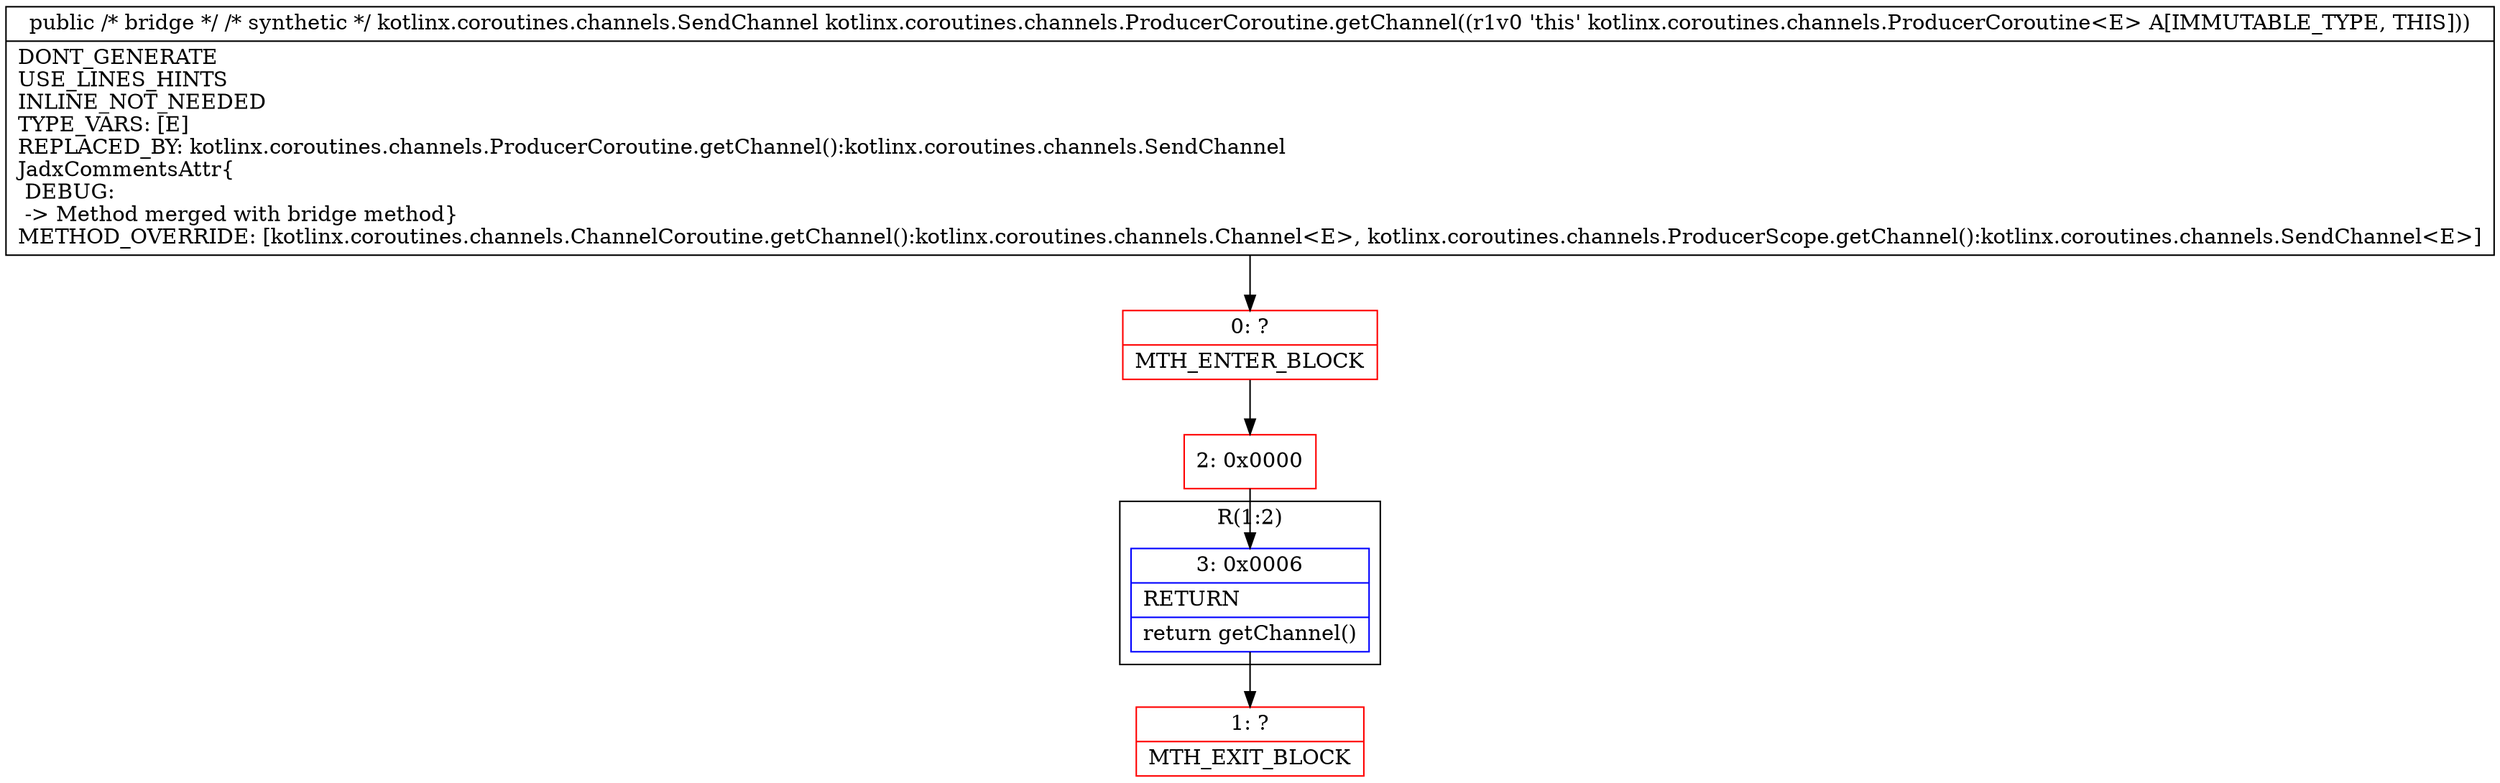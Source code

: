 digraph "CFG forkotlinx.coroutines.channels.ProducerCoroutine.getChannel()Lkotlinx\/coroutines\/channels\/SendChannel;" {
subgraph cluster_Region_202019607 {
label = "R(1:2)";
node [shape=record,color=blue];
Node_3 [shape=record,label="{3\:\ 0x0006|RETURN\l|return getChannel()\l}"];
}
Node_0 [shape=record,color=red,label="{0\:\ ?|MTH_ENTER_BLOCK\l}"];
Node_2 [shape=record,color=red,label="{2\:\ 0x0000}"];
Node_1 [shape=record,color=red,label="{1\:\ ?|MTH_EXIT_BLOCK\l}"];
MethodNode[shape=record,label="{public \/* bridge *\/ \/* synthetic *\/ kotlinx.coroutines.channels.SendChannel kotlinx.coroutines.channels.ProducerCoroutine.getChannel((r1v0 'this' kotlinx.coroutines.channels.ProducerCoroutine\<E\> A[IMMUTABLE_TYPE, THIS]))  | DONT_GENERATE\lUSE_LINES_HINTS\lINLINE_NOT_NEEDED\lTYPE_VARS: [E]\lREPLACED_BY: kotlinx.coroutines.channels.ProducerCoroutine.getChannel():kotlinx.coroutines.channels.SendChannel\lJadxCommentsAttr\{\l DEBUG: \l \-\> Method merged with bridge method\}\lMETHOD_OVERRIDE: [kotlinx.coroutines.channels.ChannelCoroutine.getChannel():kotlinx.coroutines.channels.Channel\<E\>, kotlinx.coroutines.channels.ProducerScope.getChannel():kotlinx.coroutines.channels.SendChannel\<E\>]\l}"];
MethodNode -> Node_0;Node_3 -> Node_1;
Node_0 -> Node_2;
Node_2 -> Node_3;
}

